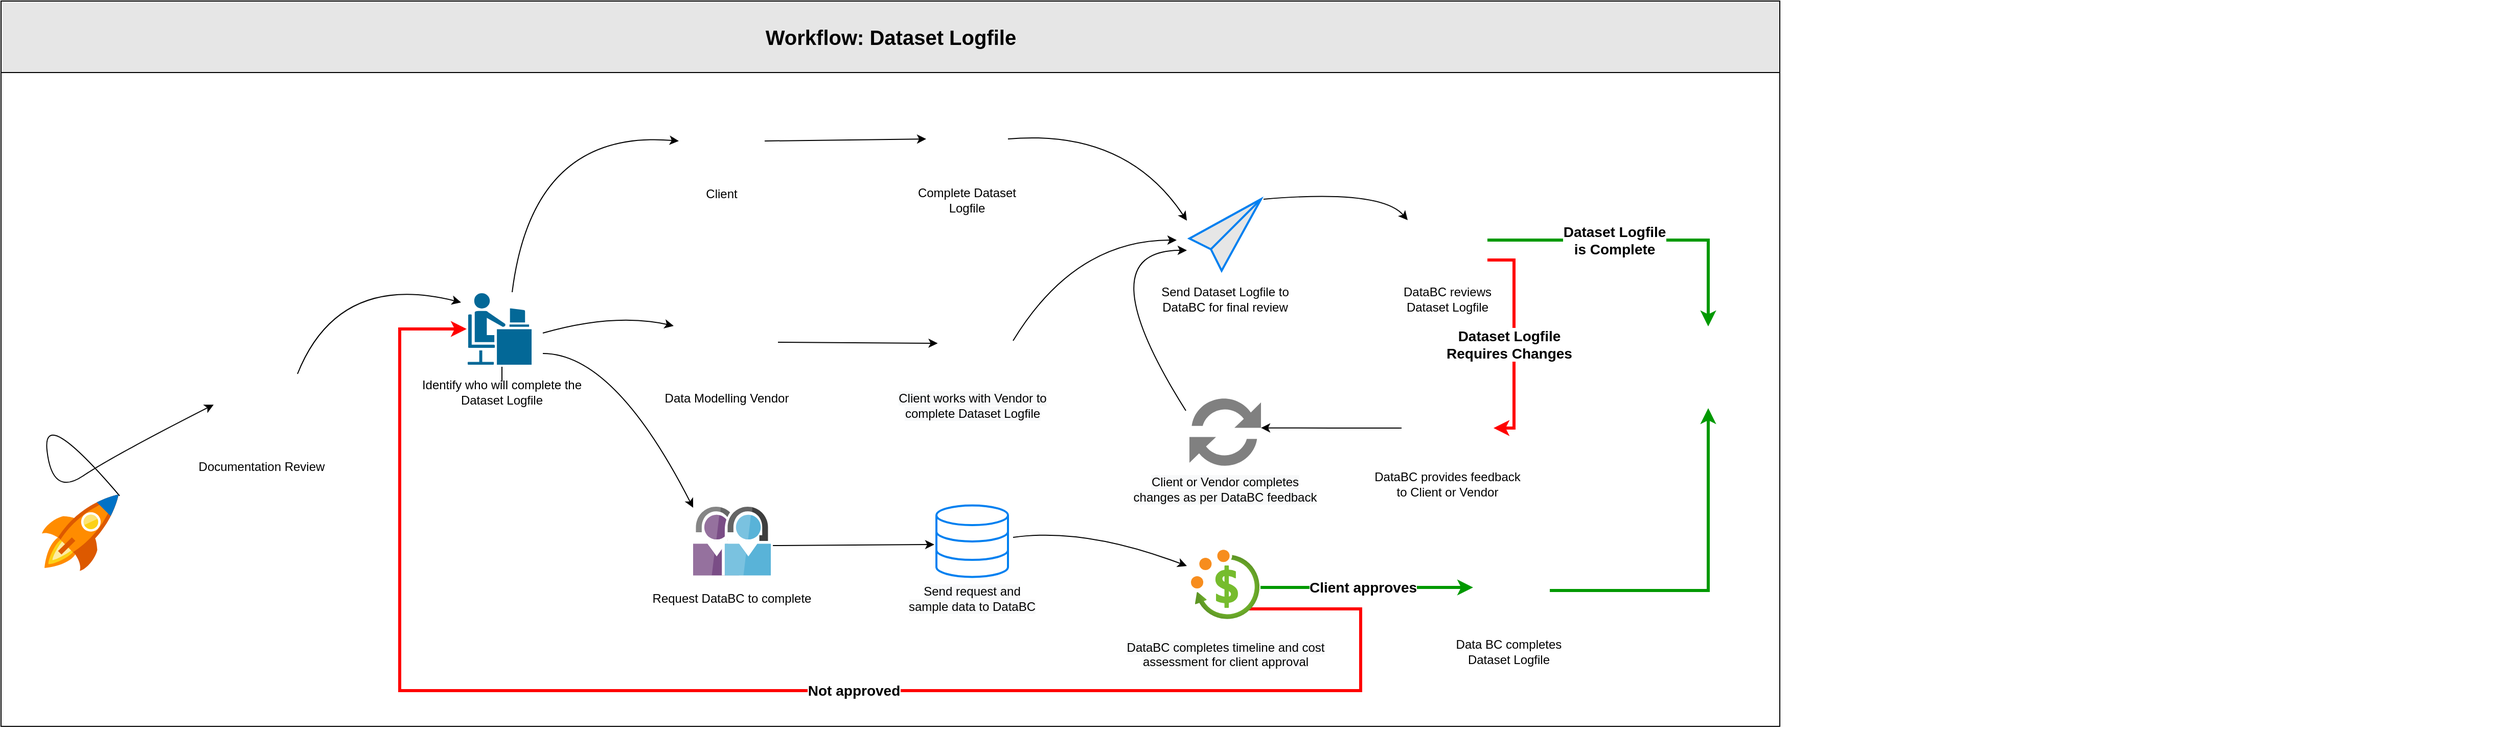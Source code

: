 <mxfile version="13.8.1" type="device"><diagram name="Page-1" id="74e2e168-ea6b-b213-b513-2b3c1d86103e"><mxGraphModel dx="3162" dy="1156" grid="1" gridSize="10" guides="1" tooltips="1" connect="1" arrows="1" fold="1" page="1" pageScale="1" pageWidth="1100" pageHeight="850" background="#ffffff" math="0" shadow="0"><root><mxCell id="0"/><mxCell id="1" parent="0"/><mxCell id="77e6c97f196da883-1" value="Workflow: Dataset Logfile" style="swimlane;html=1;childLayout=stackLayout;startSize=70;rounded=0;shadow=0;labelBackgroundColor=none;strokeWidth=1;fontFamily=Helvetica;fontSize=20;align=center;fillColor=#E6E6E6;" parent="1" vertex="1"><mxGeometry x="-1040" y="40" width="1740" height="710" as="geometry"/></mxCell><mxCell id="77e6c97f196da883-2" value="" style="swimlane;html=1;startSize=0;whiteSpace=wrap;" parent="77e6c97f196da883-1" vertex="1"><mxGeometry y="70" width="1740" height="640" as="geometry"/></mxCell><mxCell id="BV2q5p9ctBvcztRm7qWQ-21" style="edgeStyle=orthogonalEdgeStyle;rounded=0;orthogonalLoop=1;jettySize=auto;html=1;exitX=0.5;exitY=1;exitDx=0;exitDy=0;fontFamily=Helvetica;fontSize=13;fontStyle=1" parent="77e6c97f196da883-2" edge="1"><mxGeometry relative="1" as="geometry"><mxPoint x="2435" y="659.14" as="sourcePoint"/><mxPoint x="2435" y="659.14" as="targetPoint"/></mxGeometry></mxCell><mxCell id="BV2q5p9ctBvcztRm7qWQ-67" style="edgeStyle=orthogonalEdgeStyle;rounded=0;orthogonalLoop=1;jettySize=auto;html=1;entryX=0.5;entryY=0;entryDx=0;entryDy=0;strokeWidth=3;fontFamily=Helvetica;fontSize=14;strokeColor=#009900;exitX=1;exitY=0.5;exitDx=0;exitDy=0;" parent="77e6c97f196da883-2" source="yDFskSBeqoGr0bKgc-oa-40" target="yDFskSBeqoGr0bKgc-oa-6" edge="1"><mxGeometry relative="1" as="geometry"><Array as="points"><mxPoint x="1670" y="164"/></Array></mxGeometry></mxCell><mxCell id="8lUu6oXP0pJ27Pye1JEY-9" value="&lt;span style=&quot;font-size: 14px&quot;&gt;&lt;b&gt;Dataset Logfile &lt;br&gt;is Complete&lt;/b&gt;&lt;/span&gt;" style="edgeLabel;html=1;align=center;verticalAlign=middle;resizable=0;points=[];" parent="BV2q5p9ctBvcztRm7qWQ-67" vertex="1" connectable="0"><mxGeometry x="-0.47" y="2" relative="1" as="geometry"><mxPoint x="44" y="2" as="offset"/></mxGeometry></mxCell><mxCell id="yDFskSBeqoGr0bKgc-oa-1" value="" style="curved=1;endArrow=classic;html=1;entryX=-0.028;entryY=0.428;entryDx=0;entryDy=0;entryPerimeter=0;exitX=1.013;exitY=0.017;exitDx=0;exitDy=0;exitPerimeter=0;" edge="1" parent="77e6c97f196da883-2" source="yDFskSBeqoGr0bKgc-oa-2" target="yDFskSBeqoGr0bKgc-oa-4"><mxGeometry width="50" height="50" relative="1" as="geometry"><mxPoint x="1193" y="615" as="sourcePoint"/><mxPoint x="2120" y="765" as="targetPoint"/><Array as="points"><mxPoint x="40" y="325"/><mxPoint x="50" y="415"/><mxPoint x="110" y="375"/></Array></mxGeometry></mxCell><mxCell id="yDFskSBeqoGr0bKgc-oa-2" value="" style="aspect=fixed;html=1;points=[];align=center;image;fontSize=12;image=img/lib/mscae/Quick_Start_Center.svg;" vertex="1" parent="77e6c97f196da883-2"><mxGeometry x="40" y="413" width="75" height="75" as="geometry"/></mxCell><mxCell id="yDFskSBeqoGr0bKgc-oa-3" value="" style="group" vertex="1" connectable="0" parent="77e6c97f196da883-2"><mxGeometry x="180" y="287" width="150" height="109" as="geometry"/></mxCell><mxCell id="yDFskSBeqoGr0bKgc-oa-4" value="" style="shape=image;html=1;verticalAlign=top;verticalLabelPosition=bottom;labelBackgroundColor=#ffffff;imageAspect=0;aspect=fixed;image=https://cdn0.iconfinder.com/data/icons/customicondesign-office7-shadow-png/128/Product-documentation.png" vertex="1" parent="yDFskSBeqoGr0bKgc-oa-3"><mxGeometry x="30.5" width="89" height="89" as="geometry"/></mxCell><mxCell id="yDFskSBeqoGr0bKgc-oa-5" value="Documentation Review" style="text;html=1;strokeColor=none;fillColor=none;align=center;verticalAlign=middle;whiteSpace=wrap;rounded=0;" vertex="1" parent="yDFskSBeqoGr0bKgc-oa-3"><mxGeometry y="89" width="150" height="20" as="geometry"/></mxCell><mxCell id="yDFskSBeqoGr0bKgc-oa-80" value="" style="curved=1;endArrow=classic;html=1;" edge="1" parent="77e6c97f196da883-2"><mxGeometry width="50" height="50" relative="1" as="geometry"><mxPoint x="290" y="295" as="sourcePoint"/><mxPoint x="450" y="225" as="targetPoint"/><Array as="points"><mxPoint x="330" y="195"/></Array></mxGeometry></mxCell><mxCell id="yDFskSBeqoGr0bKgc-oa-11" value="" style="group" vertex="1" connectable="0" parent="77e6c97f196da883-2"><mxGeometry x="410" y="205" width="160" height="117.5" as="geometry"/></mxCell><mxCell id="yDFskSBeqoGr0bKgc-oa-74" style="edgeStyle=orthogonalEdgeStyle;rounded=0;orthogonalLoop=1;jettySize=auto;html=1;" edge="1" parent="yDFskSBeqoGr0bKgc-oa-11" source="yDFskSBeqoGr0bKgc-oa-8" target="yDFskSBeqoGr0bKgc-oa-10"><mxGeometry relative="1" as="geometry"/></mxCell><mxCell id="yDFskSBeqoGr0bKgc-oa-8" value="&lt;span style=&quot;font-family: &amp;#34;helvetica&amp;#34;&quot;&gt;Identify who will complete the Dataset Logfile&lt;/span&gt;" style="text;html=1;strokeColor=none;fillColor=none;align=center;verticalAlign=middle;whiteSpace=wrap;rounded=0;" vertex="1" parent="yDFskSBeqoGr0bKgc-oa-11"><mxGeometry y="97.5" width="160" height="20" as="geometry"/></mxCell><mxCell id="yDFskSBeqoGr0bKgc-oa-9" value="" style="group" vertex="1" connectable="0" parent="yDFskSBeqoGr0bKgc-oa-11"><mxGeometry width="160" height="115" as="geometry"/></mxCell><mxCell id="yDFskSBeqoGr0bKgc-oa-10" value="" style="shape=mxgraph.cisco.people.androgenous_person;html=1;pointerEvents=1;dashed=0;fillColor=#036897;strokeColor=#ffffff;strokeWidth=2;verticalLabelPosition=bottom;verticalAlign=top;align=center;outlineConnect=0;" vertex="1" parent="yDFskSBeqoGr0bKgc-oa-9"><mxGeometry x="45.5" y="10" width="64.5" height="72" as="geometry"/></mxCell><mxCell id="yDFskSBeqoGr0bKgc-oa-22" value="" style="group" vertex="1" connectable="0" parent="77e6c97f196da883-2"><mxGeometry x="620" y="425" width="190" height="100" as="geometry"/></mxCell><mxCell id="yDFskSBeqoGr0bKgc-oa-18" value="Request DataBC to complete" style="text;html=1;strokeColor=none;fillColor=none;align=center;verticalAlign=middle;whiteSpace=wrap;rounded=0;" vertex="1" parent="yDFskSBeqoGr0bKgc-oa-22"><mxGeometry y="80" width="190" height="20" as="geometry"/></mxCell><mxCell id="yDFskSBeqoGr0bKgc-oa-17" value="" style="aspect=fixed;html=1;points=[];align=center;image;fontSize=12;image=img/lib/mscae/Support_Requests.svg;" vertex="1" parent="yDFskSBeqoGr0bKgc-oa-22"><mxGeometry x="56.96" width="76.09" height="70" as="geometry"/></mxCell><mxCell id="yDFskSBeqoGr0bKgc-oa-28" value="" style="group" vertex="1" connectable="0" parent="77e6c97f196da883-2"><mxGeometry x="890" y="25" width="110" height="110" as="geometry"/></mxCell><mxCell id="yDFskSBeqoGr0bKgc-oa-24" value="" style="shape=image;html=1;verticalAlign=top;verticalLabelPosition=bottom;labelBackgroundColor=#ffffff;imageAspect=0;aspect=fixed;image=https://cdn2.iconfinder.com/data/icons/documents-31/128/Google_Docs_Spreadsheet.png" vertex="1" parent="yDFskSBeqoGr0bKgc-oa-28"><mxGeometry x="15" width="80" height="80" as="geometry"/></mxCell><mxCell id="yDFskSBeqoGr0bKgc-oa-27" value="Complete Dataset Logfile" style="text;html=1;strokeColor=none;fillColor=none;align=center;verticalAlign=middle;whiteSpace=wrap;rounded=0;" vertex="1" parent="yDFskSBeqoGr0bKgc-oa-28"><mxGeometry y="90" width="110" height="20" as="geometry"/></mxCell><mxCell id="yDFskSBeqoGr0bKgc-oa-77" value="" style="curved=1;endArrow=classic;html=1;entryX=-0.06;entryY=0.235;entryDx=0;entryDy=0;entryPerimeter=0;" edge="1" parent="77e6c97f196da883-2" target="yDFskSBeqoGr0bKgc-oa-60"><mxGeometry width="50" height="50" relative="1" as="geometry"><mxPoint x="990" y="455" as="sourcePoint"/><mxPoint x="1118" y="458" as="targetPoint"/><Array as="points"><mxPoint x="1060" y="445"/></Array></mxGeometry></mxCell><mxCell id="yDFskSBeqoGr0bKgc-oa-49" value="" style="curved=1;endArrow=classic;html=1;exitX=1;exitY=0.5;exitDx=0;exitDy=0;entryX=0;entryY=0.25;entryDx=0;entryDy=0;" edge="1" parent="77e6c97f196da883-2" target="yDFskSBeqoGr0bKgc-oa-40"><mxGeometry width="50" height="50" relative="1" as="geometry"><mxPoint x="1235" y="124" as="sourcePoint"/><mxPoint x="1410" y="204" as="targetPoint"/><Array as="points"><mxPoint x="1350" y="114"/></Array></mxGeometry></mxCell><mxCell id="yDFskSBeqoGr0bKgc-oa-72" style="edgeStyle=orthogonalEdgeStyle;rounded=0;orthogonalLoop=1;jettySize=auto;html=1;strokeWidth=3;fontFamily=Helvetica;fontSize=12;strokeColor=#FF0000;" edge="1" parent="77e6c97f196da883-2" target="yDFskSBeqoGr0bKgc-oa-10"><mxGeometry relative="1" as="geometry"><Array as="points"><mxPoint x="1233" y="525"/><mxPoint x="1330" y="525"/><mxPoint x="1330" y="605"/><mxPoint x="390" y="605"/><mxPoint x="390" y="275"/></Array><mxPoint x="1220" y="525" as="sourcePoint"/><mxPoint x="1238.5" y="679.5" as="targetPoint"/></mxGeometry></mxCell><mxCell id="yDFskSBeqoGr0bKgc-oa-73" value="&lt;span style=&quot;font-size: 14px&quot;&gt;&lt;b&gt;Not approved&lt;/b&gt;&lt;/span&gt;" style="edgeLabel;html=1;align=center;verticalAlign=middle;resizable=0;points=[];fontSize=12;fontFamily=Helvetica;" vertex="1" connectable="0" parent="yDFskSBeqoGr0bKgc-oa-72"><mxGeometry x="-0.322" y="-2" relative="1" as="geometry"><mxPoint x="-160.5" y="2" as="offset"/></mxGeometry></mxCell><mxCell id="8lUu6oXP0pJ27Pye1JEY-10" style="edgeStyle=orthogonalEdgeStyle;rounded=0;orthogonalLoop=1;jettySize=auto;html=1;exitX=1;exitY=0.75;exitDx=0;exitDy=0;strokeWidth=3;fontFamily=Helvetica;fontSize=12;strokeColor=#FF0000;entryX=1;entryY=0.5;entryDx=0;entryDy=0;" parent="77e6c97f196da883-2" source="yDFskSBeqoGr0bKgc-oa-40" target="yDFskSBeqoGr0bKgc-oa-50" edge="1"><mxGeometry relative="1" as="geometry"><Array as="points"/><mxPoint x="1860" y="305" as="sourcePoint"/><mxPoint x="1840" y="545.22" as="targetPoint"/></mxGeometry></mxCell><mxCell id="8lUu6oXP0pJ27Pye1JEY-11" value="&lt;b&gt;&lt;font style=&quot;font-size: 14px&quot;&gt;Dataset Logfile &lt;br&gt;Requires Changes&lt;/font&gt;&lt;/b&gt;" style="edgeLabel;html=1;align=center;verticalAlign=middle;resizable=0;points=[];fontSize=12;fontFamily=Helvetica;" parent="8lUu6oXP0pJ27Pye1JEY-10" vertex="1" connectable="0"><mxGeometry x="-0.322" y="-2" relative="1" as="geometry"><mxPoint x="-3" y="36.25" as="offset"/></mxGeometry></mxCell><mxCell id="yDFskSBeqoGr0bKgc-oa-21" value="" style="group" vertex="1" connectable="0" parent="77e6c97f196da883-2"><mxGeometry x="615" y="214" width="190" height="114.5" as="geometry"/></mxCell><mxCell id="yDFskSBeqoGr0bKgc-oa-19" value="Data Modelling Vendor" style="text;html=1;strokeColor=none;fillColor=none;align=center;verticalAlign=middle;whiteSpace=wrap;rounded=0;" vertex="1" parent="yDFskSBeqoGr0bKgc-oa-21"><mxGeometry y="94.5" width="190" height="20" as="geometry"/></mxCell><mxCell id="yDFskSBeqoGr0bKgc-oa-15" value="" style="shape=image;html=1;verticalAlign=top;verticalLabelPosition=bottom;labelBackgroundColor=#ffffff;imageAspect=0;aspect=fixed;image=https://cdn1.iconfinder.com/data/icons/software-engineering-and-video-gaming/512/477_Algorithm_design_method_model_process_Data_Science_Fabrication_Lab-128.png;fillColor=#E6E6E6;" vertex="1" parent="yDFskSBeqoGr0bKgc-oa-21"><mxGeometry x="45" width="100" height="100" as="geometry"/></mxCell><mxCell id="yDFskSBeqoGr0bKgc-oa-38" value="" style="endArrow=classic;html=1;exitX=1;exitY=0.5;exitDx=0;exitDy=0;entryX=0;entryY=0.5;entryDx=0;entryDy=0;" edge="1" parent="77e6c97f196da883-2" source="yDFskSBeqoGr0bKgc-oa-15"><mxGeometry width="50" height="50" relative="1" as="geometry"><mxPoint x="980" y="475" as="sourcePoint"/><mxPoint x="916.25" y="265" as="targetPoint"/></mxGeometry></mxCell><mxCell id="yDFskSBeqoGr0bKgc-oa-39" value="" style="endArrow=classic;html=1;exitX=1.026;exitY=0.543;exitDx=0;exitDy=0;exitPerimeter=0;entryX=-0.029;entryY=0.547;entryDx=0;entryDy=0;entryPerimeter=0;" edge="1" parent="77e6c97f196da883-2" source="yDFskSBeqoGr0bKgc-oa-17" target="yDFskSBeqoGr0bKgc-oa-26"><mxGeometry width="50" height="50" relative="1" as="geometry"><mxPoint x="980" y="475" as="sourcePoint"/><mxPoint x="1030" y="425" as="targetPoint"/></mxGeometry></mxCell><mxCell id="yDFskSBeqoGr0bKgc-oa-43" value="" style="curved=1;endArrow=classic;html=1;exitX=1;exitY=0.5;exitDx=0;exitDy=0;" edge="1" parent="77e6c97f196da883-2" source="yDFskSBeqoGr0bKgc-oa-24"><mxGeometry width="50" height="50" relative="1" as="geometry"><mxPoint x="540" y="265" as="sourcePoint"/><mxPoint x="1160" y="145" as="targetPoint"/><Array as="points"><mxPoint x="1100" y="55"/></Array></mxGeometry></mxCell><mxCell id="yDFskSBeqoGr0bKgc-oa-44" value="" style="curved=1;endArrow=classic;html=1;exitX=1;exitY=0.5;exitDx=0;exitDy=0;" edge="1" parent="77e6c97f196da883-2" source="yDFskSBeqoGr0bKgc-oa-67"><mxGeometry width="50" height="50" relative="1" as="geometry"><mxPoint x="996.25" y="265" as="sourcePoint"/><mxPoint x="1150" y="164" as="targetPoint"/><Array as="points"><mxPoint x="1050" y="164"/></Array></mxGeometry></mxCell><mxCell id="yDFskSBeqoGr0bKgc-oa-57" style="edgeStyle=orthogonalEdgeStyle;rounded=0;orthogonalLoop=1;jettySize=auto;html=1;exitX=0;exitY=0.5;exitDx=0;exitDy=0;entryX=1;entryY=0.44;entryDx=0;entryDy=0;entryPerimeter=0;" edge="1" parent="77e6c97f196da883-2" source="yDFskSBeqoGr0bKgc-oa-50" target="yDFskSBeqoGr0bKgc-oa-54"><mxGeometry relative="1" as="geometry"/></mxCell><mxCell id="yDFskSBeqoGr0bKgc-oa-78" style="edgeStyle=orthogonalEdgeStyle;rounded=0;orthogonalLoop=1;jettySize=auto;html=1;entryX=0.5;entryY=1;entryDx=0;entryDy=0;strokeWidth=3;fontFamily=Helvetica;fontSize=14;strokeColor=#009900;" edge="1" parent="77e6c97f196da883-2" source="yDFskSBeqoGr0bKgc-oa-65" target="yDFskSBeqoGr0bKgc-oa-6"><mxGeometry relative="1" as="geometry"><Array as="points"><mxPoint x="1670" y="507"/></Array><mxPoint x="1515" y="505" as="sourcePoint"/><mxPoint x="1650" y="328" as="targetPoint"/></mxGeometry></mxCell><mxCell id="yDFskSBeqoGr0bKgc-oa-6" value="" style="shape=image;html=1;verticalAlign=top;verticalLabelPosition=bottom;labelBackgroundColor=#ffffff;imageAspect=0;aspect=fixed;image=https://cdn2.iconfinder.com/data/icons/greenline/512/check-128.png" vertex="1" parent="77e6c97f196da883-2"><mxGeometry x="1630" y="248.5" width="80" height="80" as="geometry"/></mxCell><mxCell id="yDFskSBeqoGr0bKgc-oa-64" value="" style="group" vertex="1" connectable="0" parent="77e6c97f196da883-2"><mxGeometry x="1420" y="467" width="110" height="110" as="geometry"/></mxCell><mxCell id="yDFskSBeqoGr0bKgc-oa-65" value="" style="shape=image;html=1;verticalAlign=top;verticalLabelPosition=bottom;labelBackgroundColor=#ffffff;imageAspect=0;aspect=fixed;image=https://cdn2.iconfinder.com/data/icons/documents-31/128/Google_Docs_Spreadsheet.png" vertex="1" parent="yDFskSBeqoGr0bKgc-oa-64"><mxGeometry x="15" width="80" height="80" as="geometry"/></mxCell><mxCell id="yDFskSBeqoGr0bKgc-oa-66" value="Data BC completes Dataset Logfile" style="text;html=1;strokeColor=none;fillColor=none;align=center;verticalAlign=middle;whiteSpace=wrap;rounded=0;" vertex="1" parent="yDFskSBeqoGr0bKgc-oa-64"><mxGeometry y="90" width="110" height="20" as="geometry"/></mxCell><mxCell id="yDFskSBeqoGr0bKgc-oa-53" value="" style="group" vertex="1" connectable="0" parent="77e6c97f196da883-2"><mxGeometry x="1355" y="313" width="150" height="100" as="geometry"/></mxCell><mxCell id="yDFskSBeqoGr0bKgc-oa-50" value="" style="shape=image;html=1;verticalAlign=top;verticalLabelPosition=bottom;labelBackgroundColor=#ffffff;imageAspect=0;aspect=fixed;image=https://cdn4.iconfinder.com/data/icons/online-shop-7/128/message-talk-feedback-128.png" vertex="1" parent="yDFskSBeqoGr0bKgc-oa-53"><mxGeometry x="15" y="-10" width="90" height="90" as="geometry"/></mxCell><mxCell id="yDFskSBeqoGr0bKgc-oa-51" value="DataBC provides feedback to Client or Vendor" style="text;html=1;strokeColor=none;fillColor=none;align=center;verticalAlign=middle;whiteSpace=wrap;rounded=0;" vertex="1" parent="yDFskSBeqoGr0bKgc-oa-53"><mxGeometry x="-15" y="80" width="150" height="20" as="geometry"/></mxCell><mxCell id="yDFskSBeqoGr0bKgc-oa-42" value="" style="group" vertex="1" connectable="0" parent="77e6c97f196da883-2"><mxGeometry x="1350" y="125" width="130" height="107" as="geometry"/></mxCell><mxCell id="yDFskSBeqoGr0bKgc-oa-41" value="DataBC reviews Dataset Logfile" style="text;html=1;strokeColor=none;fillColor=none;align=center;verticalAlign=middle;whiteSpace=wrap;rounded=0;" vertex="1" parent="yDFskSBeqoGr0bKgc-oa-42"><mxGeometry y="87" width="130" height="20" as="geometry"/></mxCell><mxCell id="yDFskSBeqoGr0bKgc-oa-40" value="" style="shape=image;html=1;verticalAlign=top;verticalLabelPosition=bottom;labelBackgroundColor=#ffffff;imageAspect=0;aspect=fixed;image=https://cdn3.iconfinder.com/data/icons/customer-support-24/64/customer-feedback-review-satisfaction-contentment-128.png" vertex="1" parent="yDFskSBeqoGr0bKgc-oa-42"><mxGeometry x="26" width="78" height="78" as="geometry"/></mxCell><mxCell id="yDFskSBeqoGr0bKgc-oa-71" value="&lt;br&gt;&lt;br&gt;&lt;span style=&quot;color: rgb(0 , 0 , 0) ; font-family: &amp;#34;helvetica&amp;#34; ; font-size: 12px ; font-style: normal ; font-weight: 400 ; letter-spacing: normal ; text-align: center ; text-indent: 0px ; text-transform: none ; word-spacing: 0px ; background-color: rgb(248 , 249 , 250) ; display: inline ; float: none&quot;&gt;DataBC completes timeline and cost assessment for client approval&lt;/span&gt;&lt;br&gt;" style="text;html=1;strokeColor=none;fillColor=none;align=center;verticalAlign=middle;whiteSpace=wrap;rounded=0;" vertex="1" parent="77e6c97f196da883-2"><mxGeometry x="1097.5" y="545" width="200" height="20" as="geometry"/></mxCell><mxCell id="yDFskSBeqoGr0bKgc-oa-60" value="" style="aspect=fixed;html=1;points=[];align=center;image;fontSize=12;image=img/lib/azure2/general/Cost_Budgets.svg;fillColor=#808080;" vertex="1" parent="77e6c97f196da883-2"><mxGeometry x="1164" y="467" width="67" height="68" as="geometry"/></mxCell><mxCell id="yDFskSBeqoGr0bKgc-oa-45" value="" style="group" vertex="1" connectable="0" parent="77e6c97f196da883-2"><mxGeometry x="1120" y="123.97" width="155" height="111.03" as="geometry"/></mxCell><mxCell id="yDFskSBeqoGr0bKgc-oa-46" value="" style="html=1;verticalLabelPosition=bottom;align=center;labelBackgroundColor=#ffffff;verticalAlign=top;strokeWidth=2;strokeColor=#0080F0;shadow=0;dashed=0;shape=mxgraph.ios7.icons.pointer;fillColor=#E6E6E6;" vertex="1" parent="yDFskSBeqoGr0bKgc-oa-45"><mxGeometry x="42.5" width="70" height="70" as="geometry"/></mxCell><mxCell id="yDFskSBeqoGr0bKgc-oa-47" value="Send Dataset Logfile to DataBC for final review" style="text;html=1;strokeColor=none;fillColor=none;align=center;verticalAlign=middle;whiteSpace=wrap;rounded=0;" vertex="1" parent="yDFskSBeqoGr0bKgc-oa-45"><mxGeometry y="88.03" width="155" height="20" as="geometry"/></mxCell><mxCell id="yDFskSBeqoGr0bKgc-oa-56" value="" style="group" vertex="1" connectable="0" parent="77e6c97f196da883-2"><mxGeometry x="1106.25" y="317" width="182.5" height="94" as="geometry"/></mxCell><mxCell id="yDFskSBeqoGr0bKgc-oa-54" value="" style="pointerEvents=1;shadow=0;dashed=0;html=1;strokeColor=none;labelPosition=center;verticalLabelPosition=bottom;verticalAlign=top;align=center;shape=mxgraph.mscae.intune.update;fillColor=#808080;" vertex="1" parent="yDFskSBeqoGr0bKgc-oa-56"><mxGeometry x="56.25" width="70" height="70" as="geometry"/></mxCell><mxCell id="yDFskSBeqoGr0bKgc-oa-55" value="&lt;br&gt;&lt;span style=&quot;color: rgb(0 , 0 , 0) ; font-family: &amp;#34;helvetica&amp;#34; ; font-size: 12px ; font-style: normal ; font-weight: 400 ; letter-spacing: normal ; text-align: center ; text-indent: 0px ; text-transform: none ; word-spacing: 0px ; background-color: rgb(248 , 249 , 250) ; display: inline ; float: none&quot;&gt;Client or Vendor completes changes as per DataBC feedback&lt;/span&gt;" style="text;html=1;strokeColor=none;fillColor=none;align=center;verticalAlign=middle;whiteSpace=wrap;rounded=0;" vertex="1" parent="yDFskSBeqoGr0bKgc-oa-56"><mxGeometry y="74" width="182.5" height="20" as="geometry"/></mxCell><mxCell id="yDFskSBeqoGr0bKgc-oa-30" value="" style="group" vertex="1" connectable="0" parent="77e6c97f196da883-2"><mxGeometry x="880" y="225" width="152.5" height="104" as="geometry"/></mxCell><mxCell id="yDFskSBeqoGr0bKgc-oa-67" value="" style="shape=image;html=1;verticalAlign=top;verticalLabelPosition=bottom;labelBackgroundColor=#ffffff;imageAspect=0;aspect=fixed;image=https://cdn2.iconfinder.com/data/icons/documents-31/128/Google_Docs_Spreadsheet.png" vertex="1" parent="yDFskSBeqoGr0bKgc-oa-30"><mxGeometry x="30" y="-2.5" width="80" height="80" as="geometry"/></mxCell><mxCell id="yDFskSBeqoGr0bKgc-oa-29" value="&lt;br&gt;&lt;span style=&quot;color: rgb(0 , 0 , 0) ; font-family: &amp;#34;helvetica&amp;#34; ; font-size: 12px ; font-style: normal ; font-weight: 400 ; letter-spacing: normal ; text-align: center ; text-indent: 0px ; text-transform: none ; word-spacing: 0px ; background-color: rgb(248 , 249 , 250) ; display: inline ; float: none&quot;&gt;Client works with Vendor to complete Dataset Logfile&lt;/span&gt;" style="text;html=1;strokeColor=none;fillColor=none;align=center;verticalAlign=middle;whiteSpace=wrap;rounded=0;" vertex="1" parent="yDFskSBeqoGr0bKgc-oa-30"><mxGeometry x="-6.25" y="84" width="152.5" height="20" as="geometry"/></mxCell><mxCell id="yDFskSBeqoGr0bKgc-oa-32" value="" style="group" vertex="1" connectable="0" parent="77e6c97f196da883-2"><mxGeometry x="885" y="423.72" width="130" height="101.28" as="geometry"/></mxCell><mxCell id="yDFskSBeqoGr0bKgc-oa-26" value="" style="html=1;verticalLabelPosition=bottom;align=center;labelBackgroundColor=#ffffff;verticalAlign=top;strokeWidth=2;strokeColor=#0080F0;shadow=0;dashed=0;shape=mxgraph.ios7.icons.data;" vertex="1" parent="yDFskSBeqoGr0bKgc-oa-32"><mxGeometry x="30" width="70" height="70" as="geometry"/></mxCell><mxCell id="yDFskSBeqoGr0bKgc-oa-31" value="&#10;&#10;&lt;span style=&quot;color: rgb(0, 0, 0); font-family: helvetica; font-size: 12px; font-style: normal; font-weight: 400; letter-spacing: normal; text-align: center; text-indent: 0px; text-transform: none; word-spacing: 0px; background-color: rgb(248, 249, 250); display: inline; float: none;&quot;&gt;Send request and sample data to DataBC&lt;/span&gt;&#10;&#10;" style="text;html=1;strokeColor=none;fillColor=none;align=center;verticalAlign=middle;whiteSpace=wrap;rounded=0;" vertex="1" parent="yDFskSBeqoGr0bKgc-oa-32"><mxGeometry y="81.28" width="130" height="20" as="geometry"/></mxCell><mxCell id="yDFskSBeqoGr0bKgc-oa-12" value="" style="group" vertex="1" connectable="0" parent="1"><mxGeometry x="-430" y="135" width="190" height="104" as="geometry"/></mxCell><mxCell id="yDFskSBeqoGr0bKgc-oa-13" value="Client" style="text;html=1;strokeColor=none;fillColor=none;align=center;verticalAlign=middle;whiteSpace=wrap;rounded=0;" vertex="1" parent="yDFskSBeqoGr0bKgc-oa-12"><mxGeometry y="84.0" width="190" height="20" as="geometry"/></mxCell><mxCell id="yDFskSBeqoGr0bKgc-oa-14" value="" style="shape=image;html=1;verticalAlign=top;verticalLabelPosition=bottom;labelBackgroundColor=#ffffff;imageAspect=0;aspect=fixed;image=https://cdn2.iconfinder.com/data/icons/people-80/96/Picture22-128.png" vertex="1" parent="yDFskSBeqoGr0bKgc-oa-12"><mxGeometry x="53" width="84" height="84" as="geometry"/></mxCell><mxCell id="yDFskSBeqoGr0bKgc-oa-33" value="" style="curved=1;endArrow=classic;html=1;entryX=0;entryY=0.5;entryDx=0;entryDy=0;" edge="1" parent="1" target="yDFskSBeqoGr0bKgc-oa-14"><mxGeometry width="50" height="50" relative="1" as="geometry"><mxPoint x="-540" y="325" as="sourcePoint"/><mxPoint x="-10" y="535" as="targetPoint"/><Array as="points"><mxPoint x="-520" y="165"/></Array></mxGeometry></mxCell><mxCell id="yDFskSBeqoGr0bKgc-oa-34" value="" style="curved=1;endArrow=classic;html=1;entryX=0.001;entryY=0.014;entryDx=0;entryDy=0;entryPerimeter=0;" edge="1" parent="1" target="yDFskSBeqoGr0bKgc-oa-17"><mxGeometry width="50" height="50" relative="1" as="geometry"><mxPoint x="-510" y="385" as="sourcePoint"/><mxPoint x="-367" y="187" as="targetPoint"/><Array as="points"><mxPoint x="-440" y="385"/></Array></mxGeometry></mxCell><mxCell id="yDFskSBeqoGr0bKgc-oa-35" value="" style="curved=1;endArrow=classic;html=1;entryX=-0.02;entryY=0.34;entryDx=0;entryDy=0;entryPerimeter=0;" edge="1" parent="1" target="yDFskSBeqoGr0bKgc-oa-15"><mxGeometry width="50" height="50" relative="1" as="geometry"><mxPoint x="-510" y="365" as="sourcePoint"/><mxPoint x="-357.986" y="582.03" as="targetPoint"/><Array as="points"><mxPoint x="-440" y="345"/></Array></mxGeometry></mxCell><mxCell id="yDFskSBeqoGr0bKgc-oa-37" value="" style="endArrow=classic;html=1;exitX=1;exitY=0.5;exitDx=0;exitDy=0;entryX=0;entryY=0.5;entryDx=0;entryDy=0;" edge="1" parent="1" source="yDFskSBeqoGr0bKgc-oa-14" target="yDFskSBeqoGr0bKgc-oa-24"><mxGeometry width="50" height="50" relative="1" as="geometry"><mxPoint x="-60" y="585" as="sourcePoint"/><mxPoint x="-10" y="535" as="targetPoint"/></mxGeometry></mxCell><mxCell id="yDFskSBeqoGr0bKgc-oa-59" value="" style="curved=1;endArrow=classic;html=1;exitX=-0.05;exitY=0.2;exitDx=0;exitDy=0;exitPerimeter=0;" edge="1" parent="1" source="yDFskSBeqoGr0bKgc-oa-54"><mxGeometry width="50" height="50" relative="1" as="geometry"><mxPoint x="-33.75" y="385" as="sourcePoint"/><mxPoint x="120" y="284" as="targetPoint"/><Array as="points"><mxPoint x="20" y="284"/></Array></mxGeometry></mxCell><mxCell id="yDFskSBeqoGr0bKgc-oa-69" style="edgeStyle=orthogonalEdgeStyle;rounded=0;orthogonalLoop=1;jettySize=auto;html=1;strokeWidth=3;fontFamily=Helvetica;fontSize=14;strokeColor=#009900;exitX=1.015;exitY=0.544;exitDx=0;exitDy=0;exitPerimeter=0;" edge="1" parent="1" source="yDFskSBeqoGr0bKgc-oa-60"><mxGeometry relative="1" as="geometry"><Array as="points"/><mxPoint x="424" y="284" as="sourcePoint"/><mxPoint x="400" y="614" as="targetPoint"/></mxGeometry></mxCell><mxCell id="yDFskSBeqoGr0bKgc-oa-70" value="&lt;span style=&quot;font-size: 14px&quot;&gt;&lt;b&gt;Client approves&lt;/b&gt;&lt;/span&gt;" style="edgeLabel;html=1;align=center;verticalAlign=middle;resizable=0;points=[];" vertex="1" connectable="0" parent="yDFskSBeqoGr0bKgc-oa-69"><mxGeometry x="-0.47" y="2" relative="1" as="geometry"><mxPoint x="44" y="2" as="offset"/></mxGeometry></mxCell></root></mxGraphModel></diagram></mxfile>